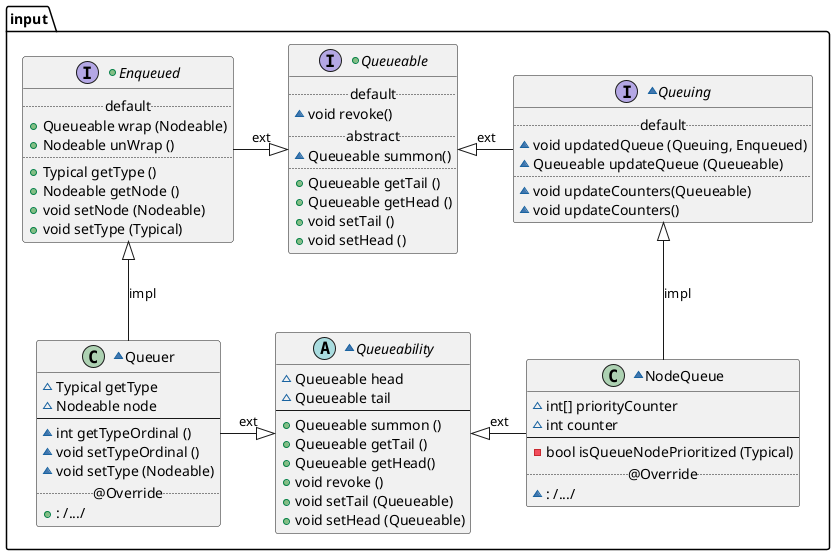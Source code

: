 @startuml
package input {

    +interface Queueable{
        ..default..
            ~{method} void revoke()
        ..abstract..
            ~{method} Queueable summon()
        ..
            +{method} Queueable getTail ()
            +{method} Queueable getHead ()
            +{method} void setTail ()
            +{method} void setHead ()
        }

    ~abstract class Queueability{
            ~{field} Queueable head
            ~{field} Queueable tail
        --
            +{method} Queueable summon ()
            +{method} Queueable getTail ()
            +{method} Queueable getHead()
            +{method} void revoke ()
            +{method} void setTail (Queueable)
            +{method} void setHead (Queueable)
    }

    ~interface Queuing{
        ..default..
            ~{method} void updatedQueue (Queuing, Enqueued)
            ~{method} Queueable updateQueue (Queueable)
        ..
            ~{method} void updateCounters(Queueable)
            ~{method} void updateCounters()
    }

    ~class NodeQueue{
            ~{field} int[] priorityCounter
            ~{field} int counter
        --
            -{method} bool isQueueNodePrioritized (Typical)
        ..@Override..
            ~{method} : /.../
    }

    +interface Enqueued {
        ..default..
            +{method} Queueable wrap (Nodeable)
            +{method} Nodeable unWrap ()
        ..
            +{method} Typical getType ()
            +{method} Nodeable getNode ()
            +{method} void setNode (Nodeable)
            +{method} void setType (Typical)
    }

    ~class Queuer{
            ~{field} Typical getType
            ~{field} Nodeable node
        --
            ~{method} int getTypeOrdinal ()
            ~{method} void setTypeOrdinal ()
            ~{method} void setType (Nodeable)
        ..@Override..
            +{method} : /.../
    }

    Enqueued    -|>     Queueable   :   ext
    Queueable   <|-     Queuing     :   ext

    Queueability   <|-     NodeQueue   :   ext
    Queuer      -|>     Queueability   :   ext

    Enqueued    <|--    Queuer      :   impl
    Queuing     <|--    NodeQueue   :   impl
}
@enduml